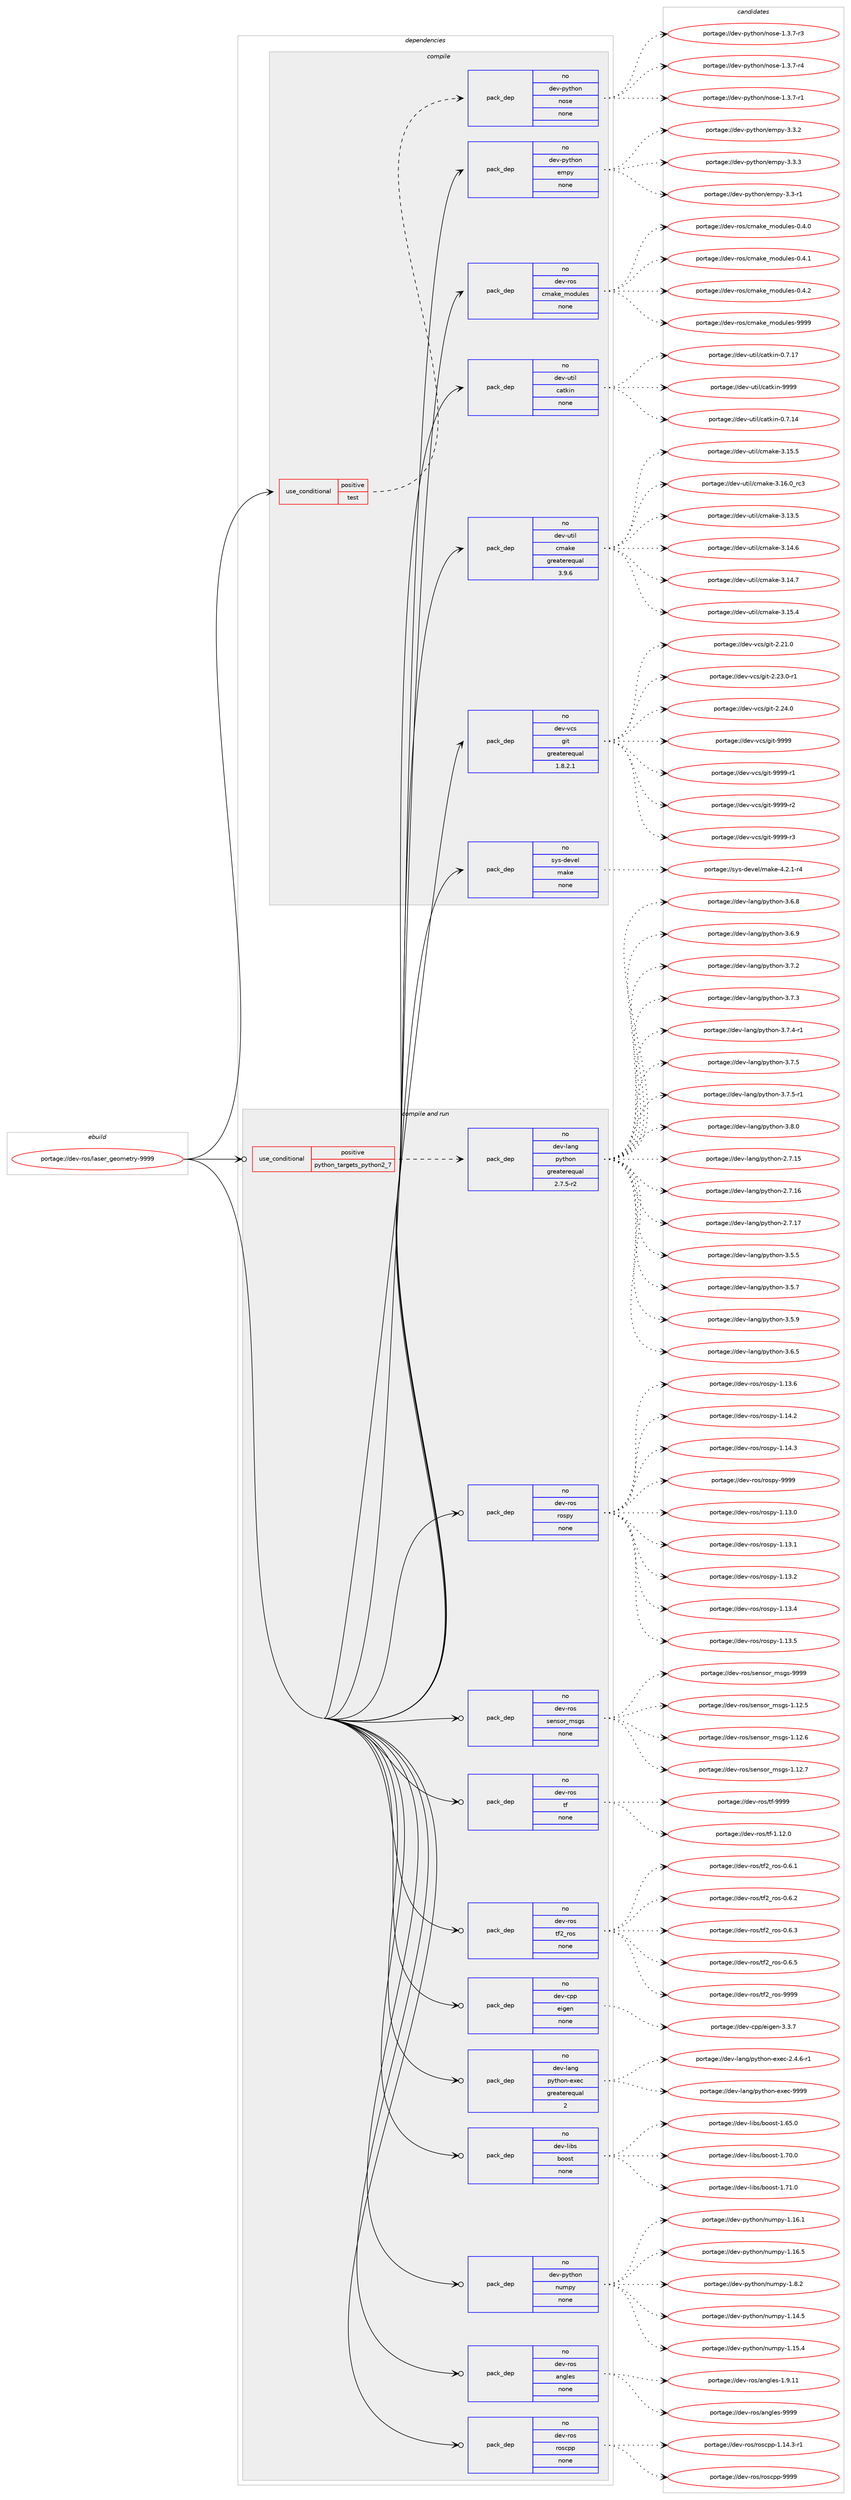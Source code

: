 digraph prolog {

# *************
# Graph options
# *************

newrank=true;
concentrate=true;
compound=true;
graph [rankdir=LR,fontname=Helvetica,fontsize=10,ranksep=1.5];#, ranksep=2.5, nodesep=0.2];
edge  [arrowhead=vee];
node  [fontname=Helvetica,fontsize=10];

# **********
# The ebuild
# **********

subgraph cluster_leftcol {
color=gray;
rank=same;
label=<<i>ebuild</i>>;
id [label="portage://dev-ros/laser_geometry-9999", color=red, width=4, href="../dev-ros/laser_geometry-9999.svg"];
}

# ****************
# The dependencies
# ****************

subgraph cluster_midcol {
color=gray;
label=<<i>dependencies</i>>;
subgraph cluster_compile {
fillcolor="#eeeeee";
style=filled;
label=<<i>compile</i>>;
subgraph cond43021 {
dependency190495 [label=<<TABLE BORDER="0" CELLBORDER="1" CELLSPACING="0" CELLPADDING="4"><TR><TD ROWSPAN="3" CELLPADDING="10">use_conditional</TD></TR><TR><TD>positive</TD></TR><TR><TD>test</TD></TR></TABLE>>, shape=none, color=red];
subgraph pack144046 {
dependency190496 [label=<<TABLE BORDER="0" CELLBORDER="1" CELLSPACING="0" CELLPADDING="4" WIDTH="220"><TR><TD ROWSPAN="6" CELLPADDING="30">pack_dep</TD></TR><TR><TD WIDTH="110">no</TD></TR><TR><TD>dev-python</TD></TR><TR><TD>nose</TD></TR><TR><TD>none</TD></TR><TR><TD></TD></TR></TABLE>>, shape=none, color=blue];
}
dependency190495:e -> dependency190496:w [weight=20,style="dashed",arrowhead="vee"];
}
id:e -> dependency190495:w [weight=20,style="solid",arrowhead="vee"];
subgraph pack144047 {
dependency190497 [label=<<TABLE BORDER="0" CELLBORDER="1" CELLSPACING="0" CELLPADDING="4" WIDTH="220"><TR><TD ROWSPAN="6" CELLPADDING="30">pack_dep</TD></TR><TR><TD WIDTH="110">no</TD></TR><TR><TD>dev-python</TD></TR><TR><TD>empy</TD></TR><TR><TD>none</TD></TR><TR><TD></TD></TR></TABLE>>, shape=none, color=blue];
}
id:e -> dependency190497:w [weight=20,style="solid",arrowhead="vee"];
subgraph pack144048 {
dependency190498 [label=<<TABLE BORDER="0" CELLBORDER="1" CELLSPACING="0" CELLPADDING="4" WIDTH="220"><TR><TD ROWSPAN="6" CELLPADDING="30">pack_dep</TD></TR><TR><TD WIDTH="110">no</TD></TR><TR><TD>dev-ros</TD></TR><TR><TD>cmake_modules</TD></TR><TR><TD>none</TD></TR><TR><TD></TD></TR></TABLE>>, shape=none, color=blue];
}
id:e -> dependency190498:w [weight=20,style="solid",arrowhead="vee"];
subgraph pack144049 {
dependency190499 [label=<<TABLE BORDER="0" CELLBORDER="1" CELLSPACING="0" CELLPADDING="4" WIDTH="220"><TR><TD ROWSPAN="6" CELLPADDING="30">pack_dep</TD></TR><TR><TD WIDTH="110">no</TD></TR><TR><TD>dev-util</TD></TR><TR><TD>catkin</TD></TR><TR><TD>none</TD></TR><TR><TD></TD></TR></TABLE>>, shape=none, color=blue];
}
id:e -> dependency190499:w [weight=20,style="solid",arrowhead="vee"];
subgraph pack144050 {
dependency190500 [label=<<TABLE BORDER="0" CELLBORDER="1" CELLSPACING="0" CELLPADDING="4" WIDTH="220"><TR><TD ROWSPAN="6" CELLPADDING="30">pack_dep</TD></TR><TR><TD WIDTH="110">no</TD></TR><TR><TD>dev-util</TD></TR><TR><TD>cmake</TD></TR><TR><TD>greaterequal</TD></TR><TR><TD>3.9.6</TD></TR></TABLE>>, shape=none, color=blue];
}
id:e -> dependency190500:w [weight=20,style="solid",arrowhead="vee"];
subgraph pack144051 {
dependency190501 [label=<<TABLE BORDER="0" CELLBORDER="1" CELLSPACING="0" CELLPADDING="4" WIDTH="220"><TR><TD ROWSPAN="6" CELLPADDING="30">pack_dep</TD></TR><TR><TD WIDTH="110">no</TD></TR><TR><TD>dev-vcs</TD></TR><TR><TD>git</TD></TR><TR><TD>greaterequal</TD></TR><TR><TD>1.8.2.1</TD></TR></TABLE>>, shape=none, color=blue];
}
id:e -> dependency190501:w [weight=20,style="solid",arrowhead="vee"];
subgraph pack144052 {
dependency190502 [label=<<TABLE BORDER="0" CELLBORDER="1" CELLSPACING="0" CELLPADDING="4" WIDTH="220"><TR><TD ROWSPAN="6" CELLPADDING="30">pack_dep</TD></TR><TR><TD WIDTH="110">no</TD></TR><TR><TD>sys-devel</TD></TR><TR><TD>make</TD></TR><TR><TD>none</TD></TR><TR><TD></TD></TR></TABLE>>, shape=none, color=blue];
}
id:e -> dependency190502:w [weight=20,style="solid",arrowhead="vee"];
}
subgraph cluster_compileandrun {
fillcolor="#eeeeee";
style=filled;
label=<<i>compile and run</i>>;
subgraph cond43022 {
dependency190503 [label=<<TABLE BORDER="0" CELLBORDER="1" CELLSPACING="0" CELLPADDING="4"><TR><TD ROWSPAN="3" CELLPADDING="10">use_conditional</TD></TR><TR><TD>positive</TD></TR><TR><TD>python_targets_python2_7</TD></TR></TABLE>>, shape=none, color=red];
subgraph pack144053 {
dependency190504 [label=<<TABLE BORDER="0" CELLBORDER="1" CELLSPACING="0" CELLPADDING="4" WIDTH="220"><TR><TD ROWSPAN="6" CELLPADDING="30">pack_dep</TD></TR><TR><TD WIDTH="110">no</TD></TR><TR><TD>dev-lang</TD></TR><TR><TD>python</TD></TR><TR><TD>greaterequal</TD></TR><TR><TD>2.7.5-r2</TD></TR></TABLE>>, shape=none, color=blue];
}
dependency190503:e -> dependency190504:w [weight=20,style="dashed",arrowhead="vee"];
}
id:e -> dependency190503:w [weight=20,style="solid",arrowhead="odotvee"];
subgraph pack144054 {
dependency190505 [label=<<TABLE BORDER="0" CELLBORDER="1" CELLSPACING="0" CELLPADDING="4" WIDTH="220"><TR><TD ROWSPAN="6" CELLPADDING="30">pack_dep</TD></TR><TR><TD WIDTH="110">no</TD></TR><TR><TD>dev-cpp</TD></TR><TR><TD>eigen</TD></TR><TR><TD>none</TD></TR><TR><TD></TD></TR></TABLE>>, shape=none, color=blue];
}
id:e -> dependency190505:w [weight=20,style="solid",arrowhead="odotvee"];
subgraph pack144055 {
dependency190506 [label=<<TABLE BORDER="0" CELLBORDER="1" CELLSPACING="0" CELLPADDING="4" WIDTH="220"><TR><TD ROWSPAN="6" CELLPADDING="30">pack_dep</TD></TR><TR><TD WIDTH="110">no</TD></TR><TR><TD>dev-lang</TD></TR><TR><TD>python-exec</TD></TR><TR><TD>greaterequal</TD></TR><TR><TD>2</TD></TR></TABLE>>, shape=none, color=blue];
}
id:e -> dependency190506:w [weight=20,style="solid",arrowhead="odotvee"];
subgraph pack144056 {
dependency190507 [label=<<TABLE BORDER="0" CELLBORDER="1" CELLSPACING="0" CELLPADDING="4" WIDTH="220"><TR><TD ROWSPAN="6" CELLPADDING="30">pack_dep</TD></TR><TR><TD WIDTH="110">no</TD></TR><TR><TD>dev-libs</TD></TR><TR><TD>boost</TD></TR><TR><TD>none</TD></TR><TR><TD></TD></TR></TABLE>>, shape=none, color=blue];
}
id:e -> dependency190507:w [weight=20,style="solid",arrowhead="odotvee"];
subgraph pack144057 {
dependency190508 [label=<<TABLE BORDER="0" CELLBORDER="1" CELLSPACING="0" CELLPADDING="4" WIDTH="220"><TR><TD ROWSPAN="6" CELLPADDING="30">pack_dep</TD></TR><TR><TD WIDTH="110">no</TD></TR><TR><TD>dev-python</TD></TR><TR><TD>numpy</TD></TR><TR><TD>none</TD></TR><TR><TD></TD></TR></TABLE>>, shape=none, color=blue];
}
id:e -> dependency190508:w [weight=20,style="solid",arrowhead="odotvee"];
subgraph pack144058 {
dependency190509 [label=<<TABLE BORDER="0" CELLBORDER="1" CELLSPACING="0" CELLPADDING="4" WIDTH="220"><TR><TD ROWSPAN="6" CELLPADDING="30">pack_dep</TD></TR><TR><TD WIDTH="110">no</TD></TR><TR><TD>dev-ros</TD></TR><TR><TD>angles</TD></TR><TR><TD>none</TD></TR><TR><TD></TD></TR></TABLE>>, shape=none, color=blue];
}
id:e -> dependency190509:w [weight=20,style="solid",arrowhead="odotvee"];
subgraph pack144059 {
dependency190510 [label=<<TABLE BORDER="0" CELLBORDER="1" CELLSPACING="0" CELLPADDING="4" WIDTH="220"><TR><TD ROWSPAN="6" CELLPADDING="30">pack_dep</TD></TR><TR><TD WIDTH="110">no</TD></TR><TR><TD>dev-ros</TD></TR><TR><TD>roscpp</TD></TR><TR><TD>none</TD></TR><TR><TD></TD></TR></TABLE>>, shape=none, color=blue];
}
id:e -> dependency190510:w [weight=20,style="solid",arrowhead="odotvee"];
subgraph pack144060 {
dependency190511 [label=<<TABLE BORDER="0" CELLBORDER="1" CELLSPACING="0" CELLPADDING="4" WIDTH="220"><TR><TD ROWSPAN="6" CELLPADDING="30">pack_dep</TD></TR><TR><TD WIDTH="110">no</TD></TR><TR><TD>dev-ros</TD></TR><TR><TD>rospy</TD></TR><TR><TD>none</TD></TR><TR><TD></TD></TR></TABLE>>, shape=none, color=blue];
}
id:e -> dependency190511:w [weight=20,style="solid",arrowhead="odotvee"];
subgraph pack144061 {
dependency190512 [label=<<TABLE BORDER="0" CELLBORDER="1" CELLSPACING="0" CELLPADDING="4" WIDTH="220"><TR><TD ROWSPAN="6" CELLPADDING="30">pack_dep</TD></TR><TR><TD WIDTH="110">no</TD></TR><TR><TD>dev-ros</TD></TR><TR><TD>sensor_msgs</TD></TR><TR><TD>none</TD></TR><TR><TD></TD></TR></TABLE>>, shape=none, color=blue];
}
id:e -> dependency190512:w [weight=20,style="solid",arrowhead="odotvee"];
subgraph pack144062 {
dependency190513 [label=<<TABLE BORDER="0" CELLBORDER="1" CELLSPACING="0" CELLPADDING="4" WIDTH="220"><TR><TD ROWSPAN="6" CELLPADDING="30">pack_dep</TD></TR><TR><TD WIDTH="110">no</TD></TR><TR><TD>dev-ros</TD></TR><TR><TD>tf</TD></TR><TR><TD>none</TD></TR><TR><TD></TD></TR></TABLE>>, shape=none, color=blue];
}
id:e -> dependency190513:w [weight=20,style="solid",arrowhead="odotvee"];
subgraph pack144063 {
dependency190514 [label=<<TABLE BORDER="0" CELLBORDER="1" CELLSPACING="0" CELLPADDING="4" WIDTH="220"><TR><TD ROWSPAN="6" CELLPADDING="30">pack_dep</TD></TR><TR><TD WIDTH="110">no</TD></TR><TR><TD>dev-ros</TD></TR><TR><TD>tf2_ros</TD></TR><TR><TD>none</TD></TR><TR><TD></TD></TR></TABLE>>, shape=none, color=blue];
}
id:e -> dependency190514:w [weight=20,style="solid",arrowhead="odotvee"];
}
subgraph cluster_run {
fillcolor="#eeeeee";
style=filled;
label=<<i>run</i>>;
}
}

# **************
# The candidates
# **************

subgraph cluster_choices {
rank=same;
color=gray;
label=<<i>candidates</i>>;

subgraph choice144046 {
color=black;
nodesep=1;
choiceportage10010111845112121116104111110471101111151014549465146554511449 [label="portage://dev-python/nose-1.3.7-r1", color=red, width=4,href="../dev-python/nose-1.3.7-r1.svg"];
choiceportage10010111845112121116104111110471101111151014549465146554511451 [label="portage://dev-python/nose-1.3.7-r3", color=red, width=4,href="../dev-python/nose-1.3.7-r3.svg"];
choiceportage10010111845112121116104111110471101111151014549465146554511452 [label="portage://dev-python/nose-1.3.7-r4", color=red, width=4,href="../dev-python/nose-1.3.7-r4.svg"];
dependency190496:e -> choiceportage10010111845112121116104111110471101111151014549465146554511449:w [style=dotted,weight="100"];
dependency190496:e -> choiceportage10010111845112121116104111110471101111151014549465146554511451:w [style=dotted,weight="100"];
dependency190496:e -> choiceportage10010111845112121116104111110471101111151014549465146554511452:w [style=dotted,weight="100"];
}
subgraph choice144047 {
color=black;
nodesep=1;
choiceportage1001011184511212111610411111047101109112121455146514511449 [label="portage://dev-python/empy-3.3-r1", color=red, width=4,href="../dev-python/empy-3.3-r1.svg"];
choiceportage1001011184511212111610411111047101109112121455146514650 [label="portage://dev-python/empy-3.3.2", color=red, width=4,href="../dev-python/empy-3.3.2.svg"];
choiceportage1001011184511212111610411111047101109112121455146514651 [label="portage://dev-python/empy-3.3.3", color=red, width=4,href="../dev-python/empy-3.3.3.svg"];
dependency190497:e -> choiceportage1001011184511212111610411111047101109112121455146514511449:w [style=dotted,weight="100"];
dependency190497:e -> choiceportage1001011184511212111610411111047101109112121455146514650:w [style=dotted,weight="100"];
dependency190497:e -> choiceportage1001011184511212111610411111047101109112121455146514651:w [style=dotted,weight="100"];
}
subgraph choice144048 {
color=black;
nodesep=1;
choiceportage1001011184511411111547991099710710195109111100117108101115454846524648 [label="portage://dev-ros/cmake_modules-0.4.0", color=red, width=4,href="../dev-ros/cmake_modules-0.4.0.svg"];
choiceportage1001011184511411111547991099710710195109111100117108101115454846524649 [label="portage://dev-ros/cmake_modules-0.4.1", color=red, width=4,href="../dev-ros/cmake_modules-0.4.1.svg"];
choiceportage1001011184511411111547991099710710195109111100117108101115454846524650 [label="portage://dev-ros/cmake_modules-0.4.2", color=red, width=4,href="../dev-ros/cmake_modules-0.4.2.svg"];
choiceportage10010111845114111115479910997107101951091111001171081011154557575757 [label="portage://dev-ros/cmake_modules-9999", color=red, width=4,href="../dev-ros/cmake_modules-9999.svg"];
dependency190498:e -> choiceportage1001011184511411111547991099710710195109111100117108101115454846524648:w [style=dotted,weight="100"];
dependency190498:e -> choiceportage1001011184511411111547991099710710195109111100117108101115454846524649:w [style=dotted,weight="100"];
dependency190498:e -> choiceportage1001011184511411111547991099710710195109111100117108101115454846524650:w [style=dotted,weight="100"];
dependency190498:e -> choiceportage10010111845114111115479910997107101951091111001171081011154557575757:w [style=dotted,weight="100"];
}
subgraph choice144049 {
color=black;
nodesep=1;
choiceportage1001011184511711610510847999711610710511045484655464952 [label="portage://dev-util/catkin-0.7.14", color=red, width=4,href="../dev-util/catkin-0.7.14.svg"];
choiceportage1001011184511711610510847999711610710511045484655464955 [label="portage://dev-util/catkin-0.7.17", color=red, width=4,href="../dev-util/catkin-0.7.17.svg"];
choiceportage100101118451171161051084799971161071051104557575757 [label="portage://dev-util/catkin-9999", color=red, width=4,href="../dev-util/catkin-9999.svg"];
dependency190499:e -> choiceportage1001011184511711610510847999711610710511045484655464952:w [style=dotted,weight="100"];
dependency190499:e -> choiceportage1001011184511711610510847999711610710511045484655464955:w [style=dotted,weight="100"];
dependency190499:e -> choiceportage100101118451171161051084799971161071051104557575757:w [style=dotted,weight="100"];
}
subgraph choice144050 {
color=black;
nodesep=1;
choiceportage1001011184511711610510847991099710710145514649514653 [label="portage://dev-util/cmake-3.13.5", color=red, width=4,href="../dev-util/cmake-3.13.5.svg"];
choiceportage1001011184511711610510847991099710710145514649524654 [label="portage://dev-util/cmake-3.14.6", color=red, width=4,href="../dev-util/cmake-3.14.6.svg"];
choiceportage1001011184511711610510847991099710710145514649524655 [label="portage://dev-util/cmake-3.14.7", color=red, width=4,href="../dev-util/cmake-3.14.7.svg"];
choiceportage1001011184511711610510847991099710710145514649534652 [label="portage://dev-util/cmake-3.15.4", color=red, width=4,href="../dev-util/cmake-3.15.4.svg"];
choiceportage1001011184511711610510847991099710710145514649534653 [label="portage://dev-util/cmake-3.15.5", color=red, width=4,href="../dev-util/cmake-3.15.5.svg"];
choiceportage1001011184511711610510847991099710710145514649544648951149951 [label="portage://dev-util/cmake-3.16.0_rc3", color=red, width=4,href="../dev-util/cmake-3.16.0_rc3.svg"];
dependency190500:e -> choiceportage1001011184511711610510847991099710710145514649514653:w [style=dotted,weight="100"];
dependency190500:e -> choiceportage1001011184511711610510847991099710710145514649524654:w [style=dotted,weight="100"];
dependency190500:e -> choiceportage1001011184511711610510847991099710710145514649524655:w [style=dotted,weight="100"];
dependency190500:e -> choiceportage1001011184511711610510847991099710710145514649534652:w [style=dotted,weight="100"];
dependency190500:e -> choiceportage1001011184511711610510847991099710710145514649534653:w [style=dotted,weight="100"];
dependency190500:e -> choiceportage1001011184511711610510847991099710710145514649544648951149951:w [style=dotted,weight="100"];
}
subgraph choice144051 {
color=black;
nodesep=1;
choiceportage10010111845118991154710310511645504650494648 [label="portage://dev-vcs/git-2.21.0", color=red, width=4,href="../dev-vcs/git-2.21.0.svg"];
choiceportage100101118451189911547103105116455046505146484511449 [label="portage://dev-vcs/git-2.23.0-r1", color=red, width=4,href="../dev-vcs/git-2.23.0-r1.svg"];
choiceportage10010111845118991154710310511645504650524648 [label="portage://dev-vcs/git-2.24.0", color=red, width=4,href="../dev-vcs/git-2.24.0.svg"];
choiceportage1001011184511899115471031051164557575757 [label="portage://dev-vcs/git-9999", color=red, width=4,href="../dev-vcs/git-9999.svg"];
choiceportage10010111845118991154710310511645575757574511449 [label="portage://dev-vcs/git-9999-r1", color=red, width=4,href="../dev-vcs/git-9999-r1.svg"];
choiceportage10010111845118991154710310511645575757574511450 [label="portage://dev-vcs/git-9999-r2", color=red, width=4,href="../dev-vcs/git-9999-r2.svg"];
choiceportage10010111845118991154710310511645575757574511451 [label="portage://dev-vcs/git-9999-r3", color=red, width=4,href="../dev-vcs/git-9999-r3.svg"];
dependency190501:e -> choiceportage10010111845118991154710310511645504650494648:w [style=dotted,weight="100"];
dependency190501:e -> choiceportage100101118451189911547103105116455046505146484511449:w [style=dotted,weight="100"];
dependency190501:e -> choiceportage10010111845118991154710310511645504650524648:w [style=dotted,weight="100"];
dependency190501:e -> choiceportage1001011184511899115471031051164557575757:w [style=dotted,weight="100"];
dependency190501:e -> choiceportage10010111845118991154710310511645575757574511449:w [style=dotted,weight="100"];
dependency190501:e -> choiceportage10010111845118991154710310511645575757574511450:w [style=dotted,weight="100"];
dependency190501:e -> choiceportage10010111845118991154710310511645575757574511451:w [style=dotted,weight="100"];
}
subgraph choice144052 {
color=black;
nodesep=1;
choiceportage1151211154510010111810110847109971071014552465046494511452 [label="portage://sys-devel/make-4.2.1-r4", color=red, width=4,href="../sys-devel/make-4.2.1-r4.svg"];
dependency190502:e -> choiceportage1151211154510010111810110847109971071014552465046494511452:w [style=dotted,weight="100"];
}
subgraph choice144053 {
color=black;
nodesep=1;
choiceportage10010111845108971101034711212111610411111045504655464953 [label="portage://dev-lang/python-2.7.15", color=red, width=4,href="../dev-lang/python-2.7.15.svg"];
choiceportage10010111845108971101034711212111610411111045504655464954 [label="portage://dev-lang/python-2.7.16", color=red, width=4,href="../dev-lang/python-2.7.16.svg"];
choiceportage10010111845108971101034711212111610411111045504655464955 [label="portage://dev-lang/python-2.7.17", color=red, width=4,href="../dev-lang/python-2.7.17.svg"];
choiceportage100101118451089711010347112121116104111110455146534653 [label="portage://dev-lang/python-3.5.5", color=red, width=4,href="../dev-lang/python-3.5.5.svg"];
choiceportage100101118451089711010347112121116104111110455146534655 [label="portage://dev-lang/python-3.5.7", color=red, width=4,href="../dev-lang/python-3.5.7.svg"];
choiceportage100101118451089711010347112121116104111110455146534657 [label="portage://dev-lang/python-3.5.9", color=red, width=4,href="../dev-lang/python-3.5.9.svg"];
choiceportage100101118451089711010347112121116104111110455146544653 [label="portage://dev-lang/python-3.6.5", color=red, width=4,href="../dev-lang/python-3.6.5.svg"];
choiceportage100101118451089711010347112121116104111110455146544656 [label="portage://dev-lang/python-3.6.8", color=red, width=4,href="../dev-lang/python-3.6.8.svg"];
choiceportage100101118451089711010347112121116104111110455146544657 [label="portage://dev-lang/python-3.6.9", color=red, width=4,href="../dev-lang/python-3.6.9.svg"];
choiceportage100101118451089711010347112121116104111110455146554650 [label="portage://dev-lang/python-3.7.2", color=red, width=4,href="../dev-lang/python-3.7.2.svg"];
choiceportage100101118451089711010347112121116104111110455146554651 [label="portage://dev-lang/python-3.7.3", color=red, width=4,href="../dev-lang/python-3.7.3.svg"];
choiceportage1001011184510897110103471121211161041111104551465546524511449 [label="portage://dev-lang/python-3.7.4-r1", color=red, width=4,href="../dev-lang/python-3.7.4-r1.svg"];
choiceportage100101118451089711010347112121116104111110455146554653 [label="portage://dev-lang/python-3.7.5", color=red, width=4,href="../dev-lang/python-3.7.5.svg"];
choiceportage1001011184510897110103471121211161041111104551465546534511449 [label="portage://dev-lang/python-3.7.5-r1", color=red, width=4,href="../dev-lang/python-3.7.5-r1.svg"];
choiceportage100101118451089711010347112121116104111110455146564648 [label="portage://dev-lang/python-3.8.0", color=red, width=4,href="../dev-lang/python-3.8.0.svg"];
dependency190504:e -> choiceportage10010111845108971101034711212111610411111045504655464953:w [style=dotted,weight="100"];
dependency190504:e -> choiceportage10010111845108971101034711212111610411111045504655464954:w [style=dotted,weight="100"];
dependency190504:e -> choiceportage10010111845108971101034711212111610411111045504655464955:w [style=dotted,weight="100"];
dependency190504:e -> choiceportage100101118451089711010347112121116104111110455146534653:w [style=dotted,weight="100"];
dependency190504:e -> choiceportage100101118451089711010347112121116104111110455146534655:w [style=dotted,weight="100"];
dependency190504:e -> choiceportage100101118451089711010347112121116104111110455146534657:w [style=dotted,weight="100"];
dependency190504:e -> choiceportage100101118451089711010347112121116104111110455146544653:w [style=dotted,weight="100"];
dependency190504:e -> choiceportage100101118451089711010347112121116104111110455146544656:w [style=dotted,weight="100"];
dependency190504:e -> choiceportage100101118451089711010347112121116104111110455146544657:w [style=dotted,weight="100"];
dependency190504:e -> choiceportage100101118451089711010347112121116104111110455146554650:w [style=dotted,weight="100"];
dependency190504:e -> choiceportage100101118451089711010347112121116104111110455146554651:w [style=dotted,weight="100"];
dependency190504:e -> choiceportage1001011184510897110103471121211161041111104551465546524511449:w [style=dotted,weight="100"];
dependency190504:e -> choiceportage100101118451089711010347112121116104111110455146554653:w [style=dotted,weight="100"];
dependency190504:e -> choiceportage1001011184510897110103471121211161041111104551465546534511449:w [style=dotted,weight="100"];
dependency190504:e -> choiceportage100101118451089711010347112121116104111110455146564648:w [style=dotted,weight="100"];
}
subgraph choice144054 {
color=black;
nodesep=1;
choiceportage100101118459911211247101105103101110455146514655 [label="portage://dev-cpp/eigen-3.3.7", color=red, width=4,href="../dev-cpp/eigen-3.3.7.svg"];
dependency190505:e -> choiceportage100101118459911211247101105103101110455146514655:w [style=dotted,weight="100"];
}
subgraph choice144055 {
color=black;
nodesep=1;
choiceportage10010111845108971101034711212111610411111045101120101994550465246544511449 [label="portage://dev-lang/python-exec-2.4.6-r1", color=red, width=4,href="../dev-lang/python-exec-2.4.6-r1.svg"];
choiceportage10010111845108971101034711212111610411111045101120101994557575757 [label="portage://dev-lang/python-exec-9999", color=red, width=4,href="../dev-lang/python-exec-9999.svg"];
dependency190506:e -> choiceportage10010111845108971101034711212111610411111045101120101994550465246544511449:w [style=dotted,weight="100"];
dependency190506:e -> choiceportage10010111845108971101034711212111610411111045101120101994557575757:w [style=dotted,weight="100"];
}
subgraph choice144056 {
color=black;
nodesep=1;
choiceportage1001011184510810598115479811111111511645494654534648 [label="portage://dev-libs/boost-1.65.0", color=red, width=4,href="../dev-libs/boost-1.65.0.svg"];
choiceportage1001011184510810598115479811111111511645494655484648 [label="portage://dev-libs/boost-1.70.0", color=red, width=4,href="../dev-libs/boost-1.70.0.svg"];
choiceportage1001011184510810598115479811111111511645494655494648 [label="portage://dev-libs/boost-1.71.0", color=red, width=4,href="../dev-libs/boost-1.71.0.svg"];
dependency190507:e -> choiceportage1001011184510810598115479811111111511645494654534648:w [style=dotted,weight="100"];
dependency190507:e -> choiceportage1001011184510810598115479811111111511645494655484648:w [style=dotted,weight="100"];
dependency190507:e -> choiceportage1001011184510810598115479811111111511645494655494648:w [style=dotted,weight="100"];
}
subgraph choice144057 {
color=black;
nodesep=1;
choiceportage100101118451121211161041111104711011710911212145494649524653 [label="portage://dev-python/numpy-1.14.5", color=red, width=4,href="../dev-python/numpy-1.14.5.svg"];
choiceportage100101118451121211161041111104711011710911212145494649534652 [label="portage://dev-python/numpy-1.15.4", color=red, width=4,href="../dev-python/numpy-1.15.4.svg"];
choiceportage100101118451121211161041111104711011710911212145494649544649 [label="portage://dev-python/numpy-1.16.1", color=red, width=4,href="../dev-python/numpy-1.16.1.svg"];
choiceportage100101118451121211161041111104711011710911212145494649544653 [label="portage://dev-python/numpy-1.16.5", color=red, width=4,href="../dev-python/numpy-1.16.5.svg"];
choiceportage1001011184511212111610411111047110117109112121454946564650 [label="portage://dev-python/numpy-1.8.2", color=red, width=4,href="../dev-python/numpy-1.8.2.svg"];
dependency190508:e -> choiceportage100101118451121211161041111104711011710911212145494649524653:w [style=dotted,weight="100"];
dependency190508:e -> choiceportage100101118451121211161041111104711011710911212145494649534652:w [style=dotted,weight="100"];
dependency190508:e -> choiceportage100101118451121211161041111104711011710911212145494649544649:w [style=dotted,weight="100"];
dependency190508:e -> choiceportage100101118451121211161041111104711011710911212145494649544653:w [style=dotted,weight="100"];
dependency190508:e -> choiceportage1001011184511212111610411111047110117109112121454946564650:w [style=dotted,weight="100"];
}
subgraph choice144058 {
color=black;
nodesep=1;
choiceportage10010111845114111115479711010310810111545494657464949 [label="portage://dev-ros/angles-1.9.11", color=red, width=4,href="../dev-ros/angles-1.9.11.svg"];
choiceportage1001011184511411111547971101031081011154557575757 [label="portage://dev-ros/angles-9999", color=red, width=4,href="../dev-ros/angles-9999.svg"];
dependency190509:e -> choiceportage10010111845114111115479711010310810111545494657464949:w [style=dotted,weight="100"];
dependency190509:e -> choiceportage1001011184511411111547971101031081011154557575757:w [style=dotted,weight="100"];
}
subgraph choice144059 {
color=black;
nodesep=1;
choiceportage100101118451141111154711411111599112112454946495246514511449 [label="portage://dev-ros/roscpp-1.14.3-r1", color=red, width=4,href="../dev-ros/roscpp-1.14.3-r1.svg"];
choiceportage1001011184511411111547114111115991121124557575757 [label="portage://dev-ros/roscpp-9999", color=red, width=4,href="../dev-ros/roscpp-9999.svg"];
dependency190510:e -> choiceportage100101118451141111154711411111599112112454946495246514511449:w [style=dotted,weight="100"];
dependency190510:e -> choiceportage1001011184511411111547114111115991121124557575757:w [style=dotted,weight="100"];
}
subgraph choice144060 {
color=black;
nodesep=1;
choiceportage100101118451141111154711411111511212145494649514648 [label="portage://dev-ros/rospy-1.13.0", color=red, width=4,href="../dev-ros/rospy-1.13.0.svg"];
choiceportage100101118451141111154711411111511212145494649514649 [label="portage://dev-ros/rospy-1.13.1", color=red, width=4,href="../dev-ros/rospy-1.13.1.svg"];
choiceportage100101118451141111154711411111511212145494649514650 [label="portage://dev-ros/rospy-1.13.2", color=red, width=4,href="../dev-ros/rospy-1.13.2.svg"];
choiceportage100101118451141111154711411111511212145494649514652 [label="portage://dev-ros/rospy-1.13.4", color=red, width=4,href="../dev-ros/rospy-1.13.4.svg"];
choiceportage100101118451141111154711411111511212145494649514653 [label="portage://dev-ros/rospy-1.13.5", color=red, width=4,href="../dev-ros/rospy-1.13.5.svg"];
choiceportage100101118451141111154711411111511212145494649514654 [label="portage://dev-ros/rospy-1.13.6", color=red, width=4,href="../dev-ros/rospy-1.13.6.svg"];
choiceportage100101118451141111154711411111511212145494649524650 [label="portage://dev-ros/rospy-1.14.2", color=red, width=4,href="../dev-ros/rospy-1.14.2.svg"];
choiceportage100101118451141111154711411111511212145494649524651 [label="portage://dev-ros/rospy-1.14.3", color=red, width=4,href="../dev-ros/rospy-1.14.3.svg"];
choiceportage10010111845114111115471141111151121214557575757 [label="portage://dev-ros/rospy-9999", color=red, width=4,href="../dev-ros/rospy-9999.svg"];
dependency190511:e -> choiceportage100101118451141111154711411111511212145494649514648:w [style=dotted,weight="100"];
dependency190511:e -> choiceportage100101118451141111154711411111511212145494649514649:w [style=dotted,weight="100"];
dependency190511:e -> choiceportage100101118451141111154711411111511212145494649514650:w [style=dotted,weight="100"];
dependency190511:e -> choiceportage100101118451141111154711411111511212145494649514652:w [style=dotted,weight="100"];
dependency190511:e -> choiceportage100101118451141111154711411111511212145494649514653:w [style=dotted,weight="100"];
dependency190511:e -> choiceportage100101118451141111154711411111511212145494649514654:w [style=dotted,weight="100"];
dependency190511:e -> choiceportage100101118451141111154711411111511212145494649524650:w [style=dotted,weight="100"];
dependency190511:e -> choiceportage100101118451141111154711411111511212145494649524651:w [style=dotted,weight="100"];
dependency190511:e -> choiceportage10010111845114111115471141111151121214557575757:w [style=dotted,weight="100"];
}
subgraph choice144061 {
color=black;
nodesep=1;
choiceportage10010111845114111115471151011101151111149510911510311545494649504653 [label="portage://dev-ros/sensor_msgs-1.12.5", color=red, width=4,href="../dev-ros/sensor_msgs-1.12.5.svg"];
choiceportage10010111845114111115471151011101151111149510911510311545494649504654 [label="portage://dev-ros/sensor_msgs-1.12.6", color=red, width=4,href="../dev-ros/sensor_msgs-1.12.6.svg"];
choiceportage10010111845114111115471151011101151111149510911510311545494649504655 [label="portage://dev-ros/sensor_msgs-1.12.7", color=red, width=4,href="../dev-ros/sensor_msgs-1.12.7.svg"];
choiceportage1001011184511411111547115101110115111114951091151031154557575757 [label="portage://dev-ros/sensor_msgs-9999", color=red, width=4,href="../dev-ros/sensor_msgs-9999.svg"];
dependency190512:e -> choiceportage10010111845114111115471151011101151111149510911510311545494649504653:w [style=dotted,weight="100"];
dependency190512:e -> choiceportage10010111845114111115471151011101151111149510911510311545494649504654:w [style=dotted,weight="100"];
dependency190512:e -> choiceportage10010111845114111115471151011101151111149510911510311545494649504655:w [style=dotted,weight="100"];
dependency190512:e -> choiceportage1001011184511411111547115101110115111114951091151031154557575757:w [style=dotted,weight="100"];
}
subgraph choice144062 {
color=black;
nodesep=1;
choiceportage100101118451141111154711610245494649504648 [label="portage://dev-ros/tf-1.12.0", color=red, width=4,href="../dev-ros/tf-1.12.0.svg"];
choiceportage10010111845114111115471161024557575757 [label="portage://dev-ros/tf-9999", color=red, width=4,href="../dev-ros/tf-9999.svg"];
dependency190513:e -> choiceportage100101118451141111154711610245494649504648:w [style=dotted,weight="100"];
dependency190513:e -> choiceportage10010111845114111115471161024557575757:w [style=dotted,weight="100"];
}
subgraph choice144063 {
color=black;
nodesep=1;
choiceportage10010111845114111115471161025095114111115454846544649 [label="portage://dev-ros/tf2_ros-0.6.1", color=red, width=4,href="../dev-ros/tf2_ros-0.6.1.svg"];
choiceportage10010111845114111115471161025095114111115454846544650 [label="portage://dev-ros/tf2_ros-0.6.2", color=red, width=4,href="../dev-ros/tf2_ros-0.6.2.svg"];
choiceportage10010111845114111115471161025095114111115454846544651 [label="portage://dev-ros/tf2_ros-0.6.3", color=red, width=4,href="../dev-ros/tf2_ros-0.6.3.svg"];
choiceportage10010111845114111115471161025095114111115454846544653 [label="portage://dev-ros/tf2_ros-0.6.5", color=red, width=4,href="../dev-ros/tf2_ros-0.6.5.svg"];
choiceportage100101118451141111154711610250951141111154557575757 [label="portage://dev-ros/tf2_ros-9999", color=red, width=4,href="../dev-ros/tf2_ros-9999.svg"];
dependency190514:e -> choiceportage10010111845114111115471161025095114111115454846544649:w [style=dotted,weight="100"];
dependency190514:e -> choiceportage10010111845114111115471161025095114111115454846544650:w [style=dotted,weight="100"];
dependency190514:e -> choiceportage10010111845114111115471161025095114111115454846544651:w [style=dotted,weight="100"];
dependency190514:e -> choiceportage10010111845114111115471161025095114111115454846544653:w [style=dotted,weight="100"];
dependency190514:e -> choiceportage100101118451141111154711610250951141111154557575757:w [style=dotted,weight="100"];
}
}

}
